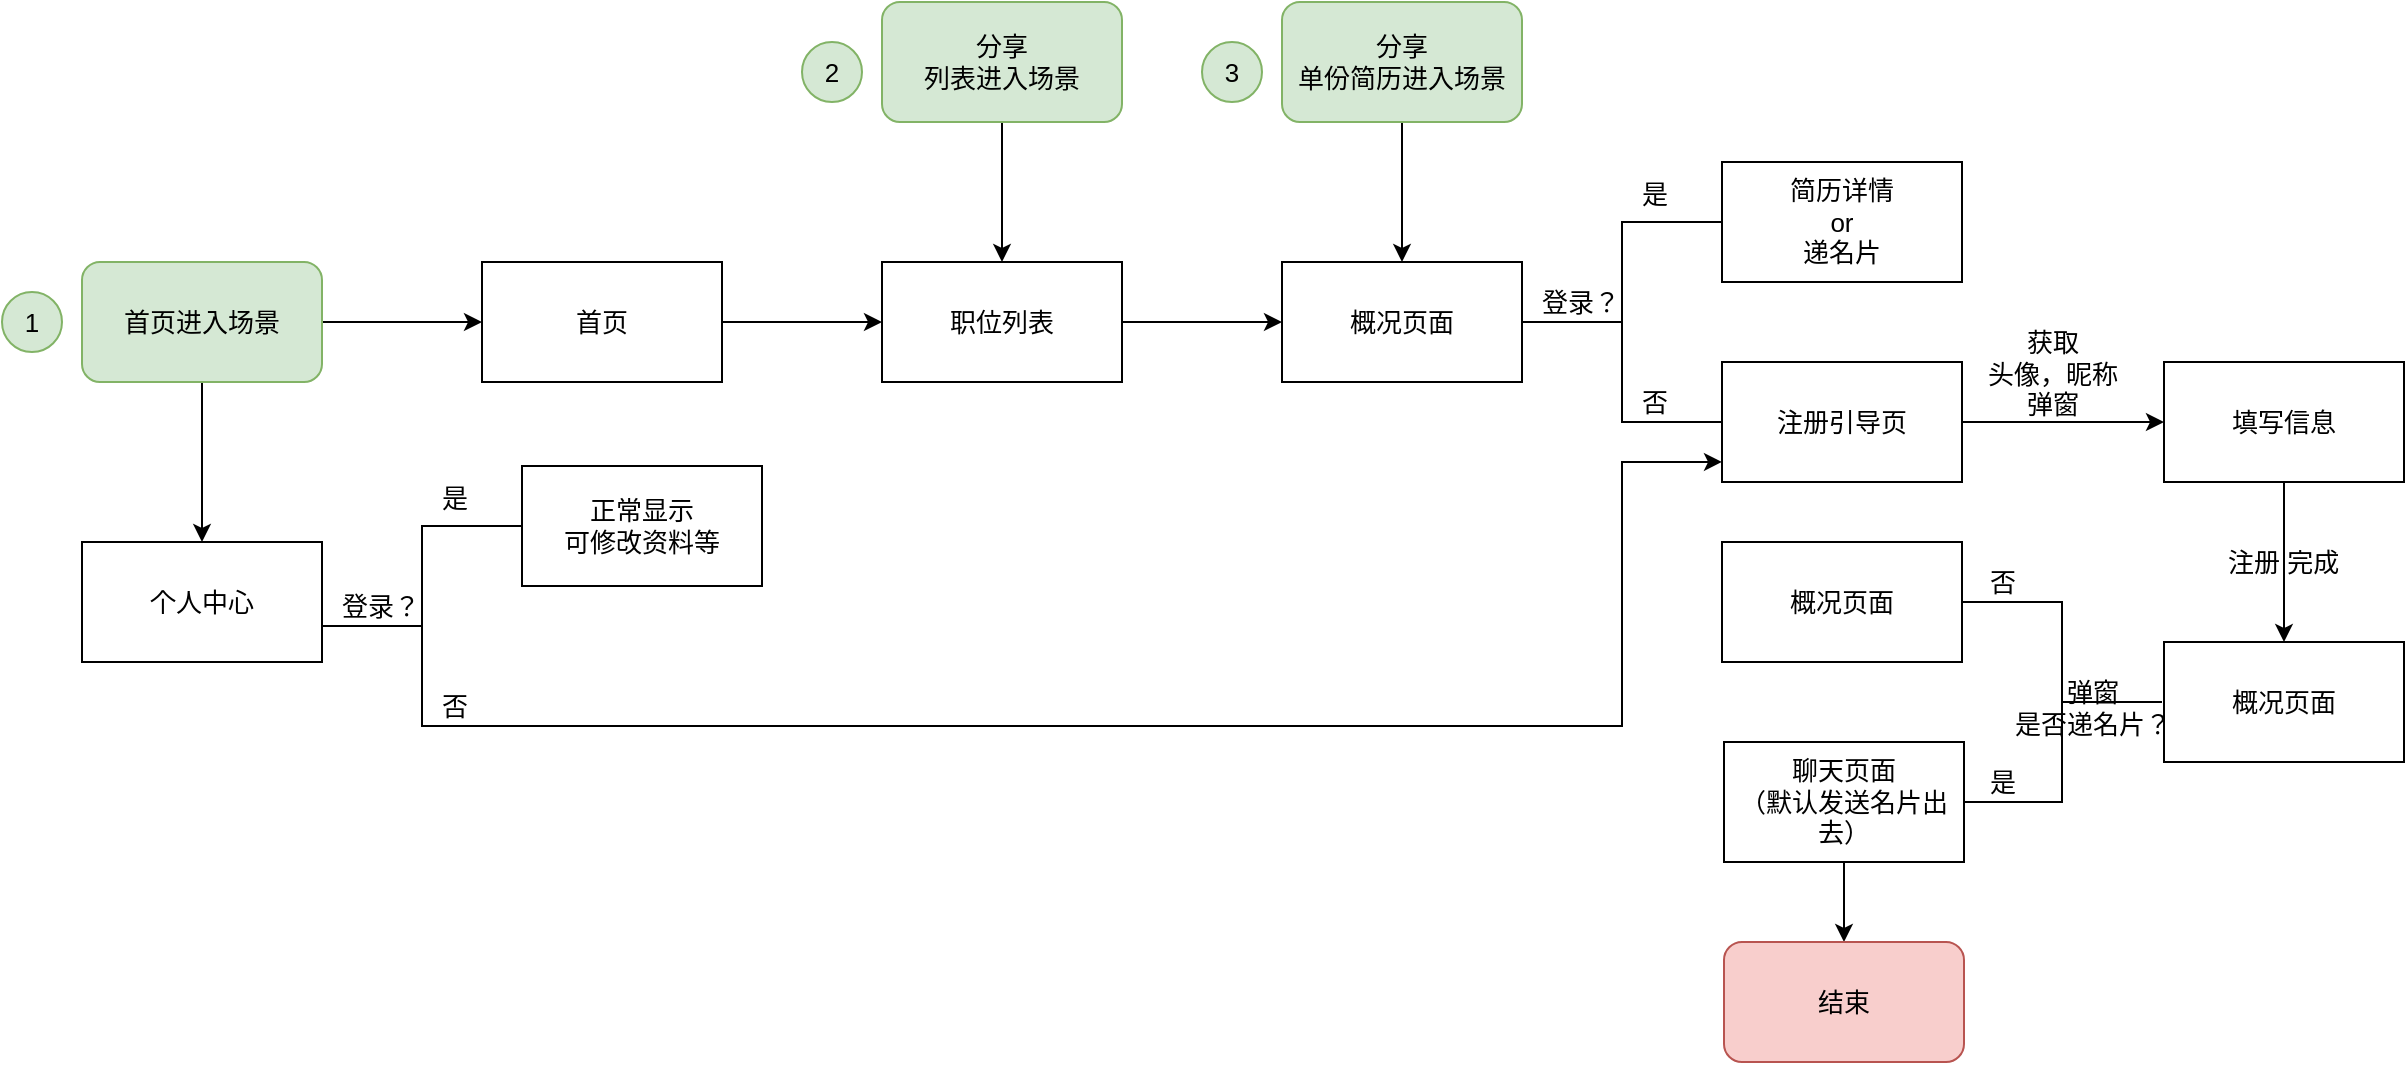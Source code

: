 <mxfile version="10.6.5" type="github"><diagram id="rGBq6vuJZaj2wzQnw7eY" name="ç¬¬ 1 é¡µ"><mxGraphModel dx="1790" dy="973" grid="1" gridSize="10" guides="1" tooltips="1" connect="1" arrows="1" fold="1" page="0" pageScale="1" pageWidth="1169" pageHeight="827" math="0" shadow="0"><root><mxCell id="0"/><mxCell id="1" parent="0"/><mxCell id="jd1ykoVDzVKVJnyVw4WM-3" value="" style="edgeStyle=orthogonalEdgeStyle;rounded=0;orthogonalLoop=1;jettySize=auto;html=1;fontSize=13;" parent="1" source="jd1ykoVDzVKVJnyVw4WM-1" target="jd1ykoVDzVKVJnyVw4WM-2" edge="1"><mxGeometry relative="1" as="geometry"/></mxCell><mxCell id="ZTxPfniv38rkYU_Yo6LK-36" value="" style="edgeStyle=orthogonalEdgeStyle;rounded=0;orthogonalLoop=1;jettySize=auto;html=1;fontSize=13;" edge="1" parent="1" source="jd1ykoVDzVKVJnyVw4WM-1"><mxGeometry relative="1" as="geometry"><mxPoint x="170.0" y="340" as="targetPoint"/></mxGeometry></mxCell><mxCell id="jd1ykoVDzVKVJnyVw4WM-1" value="首页进入场景" style="rounded=1;whiteSpace=wrap;html=1;fillColor=#d5e8d4;strokeColor=#82b366;fontSize=13;" parent="1" vertex="1"><mxGeometry x="110" y="200" width="120" height="60" as="geometry"/></mxCell><mxCell id="jd1ykoVDzVKVJnyVw4WM-5" value="" style="edgeStyle=orthogonalEdgeStyle;rounded=0;orthogonalLoop=1;jettySize=auto;html=1;fontSize=13;" parent="1" source="jd1ykoVDzVKVJnyVw4WM-2" target="jd1ykoVDzVKVJnyVw4WM-4" edge="1"><mxGeometry relative="1" as="geometry"/></mxCell><mxCell id="jd1ykoVDzVKVJnyVw4WM-2" value="首页" style="rounded=1;whiteSpace=wrap;html=1;arcSize=0;fontSize=13;" parent="1" vertex="1"><mxGeometry x="310" y="200" width="120" height="60" as="geometry"/></mxCell><mxCell id="jd1ykoVDzVKVJnyVw4WM-7" value="" style="edgeStyle=orthogonalEdgeStyle;rounded=0;orthogonalLoop=1;jettySize=auto;html=1;fontSize=13;" parent="1" source="jd1ykoVDzVKVJnyVw4WM-4" target="jd1ykoVDzVKVJnyVw4WM-6" edge="1"><mxGeometry relative="1" as="geometry"/></mxCell><mxCell id="jd1ykoVDzVKVJnyVw4WM-4" value="职位列表" style="rounded=1;whiteSpace=wrap;html=1;arcSize=0;fontSize=13;" parent="1" vertex="1"><mxGeometry x="510" y="200" width="120" height="60" as="geometry"/></mxCell><mxCell id="jd1ykoVDzVKVJnyVw4WM-6" value="概况页面" style="rounded=1;whiteSpace=wrap;html=1;arcSize=0;fontSize=13;" parent="1" vertex="1"><mxGeometry x="710" y="200" width="120" height="60" as="geometry"/></mxCell><mxCell id="jd1ykoVDzVKVJnyVw4WM-8" value="" style="strokeWidth=1;html=1;shape=mxgraph.flowchart.annotation_2;align=left;pointerEvents=1;fontSize=13;" parent="1" vertex="1"><mxGeometry x="830" y="180" width="100" height="100" as="geometry"/></mxCell><mxCell id="jd1ykoVDzVKVJnyVw4WM-9" value="简历详情&lt;br style=&quot;font-size: 13px;&quot;&gt;or&lt;br style=&quot;font-size: 13px;&quot;&gt;递名片&lt;br style=&quot;font-size: 13px;&quot;&gt;" style="rounded=0;whiteSpace=wrap;html=1;strokeWidth=1;fontSize=13;" parent="1" vertex="1"><mxGeometry x="930" y="150" width="120" height="60" as="geometry"/></mxCell><mxCell id="jd1ykoVDzVKVJnyVw4WM-10" value="登录？" style="text;html=1;resizable=0;points=[];autosize=1;align=right;verticalAlign=top;spacingTop=-4;fontSize=13;" parent="1" vertex="1"><mxGeometry x="830" y="210" width="50" height="20" as="geometry"/></mxCell><mxCell id="jd1ykoVDzVKVJnyVw4WM-11" value="是" style="text;html=1;resizable=0;points=[];autosize=1;align=center;verticalAlign=top;spacingTop=-4;fontSize=13;" parent="1" vertex="1"><mxGeometry x="881" y="156" width="30" height="20" as="geometry"/></mxCell><mxCell id="jd1ykoVDzVKVJnyVw4WM-12" value="否" style="text;html=1;resizable=0;points=[];autosize=1;align=center;verticalAlign=top;spacingTop=-4;fontSize=13;" parent="1" vertex="1"><mxGeometry x="881" y="260" width="30" height="20" as="geometry"/></mxCell><mxCell id="ZTxPfniv38rkYU_Yo6LK-2" value="" style="edgeStyle=orthogonalEdgeStyle;rounded=0;orthogonalLoop=1;jettySize=auto;html=1;fontSize=13;" edge="1" parent="1" source="jd1ykoVDzVKVJnyVw4WM-13" target="ZTxPfniv38rkYU_Yo6LK-1"><mxGeometry relative="1" as="geometry"/></mxCell><mxCell id="jd1ykoVDzVKVJnyVw4WM-13" value="注册引导页" style="rounded=0;whiteSpace=wrap;html=1;strokeWidth=1;fontSize=13;" parent="1" vertex="1"><mxGeometry x="930" y="250" width="120" height="60" as="geometry"/></mxCell><mxCell id="ZTxPfniv38rkYU_Yo6LK-4" value="" style="edgeStyle=orthogonalEdgeStyle;rounded=0;orthogonalLoop=1;jettySize=auto;html=1;fontSize=13;" edge="1" parent="1" source="ZTxPfniv38rkYU_Yo6LK-1" target="ZTxPfniv38rkYU_Yo6LK-3"><mxGeometry relative="1" as="geometry"/></mxCell><mxCell id="ZTxPfniv38rkYU_Yo6LK-1" value="填写信息" style="rounded=0;whiteSpace=wrap;html=1;strokeWidth=1;fontSize=13;" vertex="1" parent="1"><mxGeometry x="1151" y="250" width="120" height="60" as="geometry"/></mxCell><mxCell id="ZTxPfniv38rkYU_Yo6LK-3" value="概况页面&lt;br style=&quot;font-size: 13px;&quot;&gt;" style="rounded=0;whiteSpace=wrap;html=1;strokeWidth=1;fontSize=13;" vertex="1" parent="1"><mxGeometry x="1151" y="390" width="120" height="60" as="geometry"/></mxCell><mxCell id="ZTxPfniv38rkYU_Yo6LK-5" value="注册 完成" style="text;html=1;resizable=0;points=[];autosize=1;align=left;verticalAlign=top;spacingTop=-4;fontSize=13;" vertex="1" parent="1"><mxGeometry x="1181" y="340" width="70" height="20" as="geometry"/></mxCell><mxCell id="ZTxPfniv38rkYU_Yo6LK-6" value="获取&lt;br style=&quot;font-size: 13px;&quot;&gt;头像，昵称&lt;br style=&quot;font-size: 13px;&quot;&gt;弹窗" style="text;html=1;resizable=0;points=[];autosize=1;align=center;verticalAlign=top;spacingTop=-4;fontSize=13;" vertex="1" parent="1"><mxGeometry x="1055" y="230" width="80" height="40" as="geometry"/></mxCell><mxCell id="ZTxPfniv38rkYU_Yo6LK-8" value="" style="strokeWidth=1;html=1;shape=mxgraph.flowchart.annotation_2;align=left;pointerEvents=1;rotation=-180;fontSize=13;" vertex="1" parent="1"><mxGeometry x="1050" y="370" width="100" height="100" as="geometry"/></mxCell><mxCell id="ZTxPfniv38rkYU_Yo6LK-10" value="否" style="text;html=1;resizable=0;points=[];autosize=1;align=center;verticalAlign=top;spacingTop=-4;fontSize=13;" vertex="1" parent="1"><mxGeometry x="1055" y="350" width="30" height="20" as="geometry"/></mxCell><mxCell id="ZTxPfniv38rkYU_Yo6LK-11" value="是" style="text;html=1;resizable=0;points=[];autosize=1;align=center;verticalAlign=top;spacingTop=-4;fontSize=13;" vertex="1" parent="1"><mxGeometry x="1055" y="450" width="30" height="20" as="geometry"/></mxCell><mxCell id="ZTxPfniv38rkYU_Yo6LK-12" value="概况页面" style="rounded=0;whiteSpace=wrap;html=1;strokeWidth=1;fontSize=13;" vertex="1" parent="1"><mxGeometry x="930" y="340" width="120" height="60" as="geometry"/></mxCell><mxCell id="ZTxPfniv38rkYU_Yo6LK-19" value="" style="edgeStyle=orthogonalEdgeStyle;rounded=0;orthogonalLoop=1;jettySize=auto;html=1;fontSize=13;" edge="1" parent="1" source="ZTxPfniv38rkYU_Yo6LK-13" target="ZTxPfniv38rkYU_Yo6LK-18"><mxGeometry relative="1" as="geometry"/></mxCell><mxCell id="ZTxPfniv38rkYU_Yo6LK-13" value="&lt;font style=&quot;font-size: 13px;&quot;&gt;聊天页面&lt;br style=&quot;font-size: 13px;&quot;&gt;（默认发送名片出去）&lt;/font&gt;&lt;br style=&quot;font-size: 13px;&quot;&gt;" style="rounded=0;whiteSpace=wrap;html=1;strokeWidth=1;fontSize=13;" vertex="1" parent="1"><mxGeometry x="931" y="440" width="120" height="60" as="geometry"/></mxCell><mxCell id="ZTxPfniv38rkYU_Yo6LK-16" value="&lt;span style=&quot;font-size: 13px;&quot;&gt;弹窗&lt;/span&gt;&lt;br style=&quot;font-size: 13px;&quot;&gt;&lt;span style=&quot;font-size: 13px;&quot;&gt;是否递名片？&lt;/span&gt;" style="text;html=1;resizable=0;points=[];autosize=1;align=center;verticalAlign=top;spacingTop=-4;fontSize=13;" vertex="1" parent="1"><mxGeometry x="1070" y="405" width="90" height="30" as="geometry"/></mxCell><mxCell id="ZTxPfniv38rkYU_Yo6LK-18" value="结束" style="rounded=1;whiteSpace=wrap;html=1;fontSize=13;align=center;fillColor=#f8cecc;strokeColor=#b85450;" vertex="1" parent="1"><mxGeometry x="931" y="540" width="120" height="60" as="geometry"/></mxCell><mxCell id="ZTxPfniv38rkYU_Yo6LK-23" value="" style="edgeStyle=orthogonalEdgeStyle;rounded=0;orthogonalLoop=1;jettySize=auto;html=1;fontSize=13;entryX=0.5;entryY=0;entryDx=0;entryDy=0;" edge="1" parent="1" source="ZTxPfniv38rkYU_Yo6LK-21" target="jd1ykoVDzVKVJnyVw4WM-4"><mxGeometry relative="1" as="geometry"><mxPoint x="510.0" y="370" as="targetPoint"/></mxGeometry></mxCell><mxCell id="ZTxPfniv38rkYU_Yo6LK-21" value="分享&lt;br style=&quot;font-size: 13px;&quot;&gt;列表进入场景&lt;br style=&quot;font-size: 13px;&quot;&gt;" style="rounded=1;whiteSpace=wrap;html=1;fillColor=#d5e8d4;strokeColor=#82b366;fontSize=13;" vertex="1" parent="1"><mxGeometry x="510" y="70" width="120" height="60" as="geometry"/></mxCell><mxCell id="ZTxPfniv38rkYU_Yo6LK-28" value="" style="edgeStyle=orthogonalEdgeStyle;rounded=0;orthogonalLoop=1;jettySize=auto;html=1;fontSize=13;" edge="1" source="ZTxPfniv38rkYU_Yo6LK-29" parent="1"><mxGeometry relative="1" as="geometry"><mxPoint x="770" y="200" as="targetPoint"/></mxGeometry></mxCell><mxCell id="ZTxPfniv38rkYU_Yo6LK-29" value="分享&lt;br style=&quot;font-size: 13px;&quot;&gt;单份简历进入场景&lt;br style=&quot;font-size: 13px;&quot;&gt;" style="rounded=1;whiteSpace=wrap;html=1;fillColor=#d5e8d4;strokeColor=#82b366;fontSize=13;" vertex="1" parent="1"><mxGeometry x="710" y="70" width="120" height="60" as="geometry"/></mxCell><mxCell id="ZTxPfniv38rkYU_Yo6LK-32" value="1" style="ellipse;whiteSpace=wrap;html=1;aspect=fixed;fontSize=13;align=center;fillColor=#d5e8d4;strokeColor=#82b366;" vertex="1" parent="1"><mxGeometry x="70" y="215" width="30" height="30" as="geometry"/></mxCell><mxCell id="ZTxPfniv38rkYU_Yo6LK-33" value="2" style="ellipse;whiteSpace=wrap;html=1;aspect=fixed;fontSize=13;align=center;fillColor=#d5e8d4;strokeColor=#82b366;" vertex="1" parent="1"><mxGeometry x="470" y="90" width="30" height="30" as="geometry"/></mxCell><mxCell id="ZTxPfniv38rkYU_Yo6LK-34" value="3" style="ellipse;whiteSpace=wrap;html=1;aspect=fixed;fontSize=13;align=center;fillColor=#d5e8d4;strokeColor=#82b366;" vertex="1" parent="1"><mxGeometry x="670" y="90" width="30" height="30" as="geometry"/></mxCell><mxCell id="ZTxPfniv38rkYU_Yo6LK-37" value="个人中心" style="rounded=1;whiteSpace=wrap;html=1;arcSize=0;fontSize=13;" vertex="1" parent="1"><mxGeometry x="110" y="340" width="120" height="60" as="geometry"/></mxCell><mxCell id="ZTxPfniv38rkYU_Yo6LK-45" style="edgeStyle=orthogonalEdgeStyle;rounded=0;orthogonalLoop=1;jettySize=auto;html=1;exitX=1;exitY=1;exitDx=0;exitDy=0;exitPerimeter=0;entryX=0;entryY=0.833;entryDx=0;entryDy=0;entryPerimeter=0;fontSize=13;" edge="1" parent="1" source="ZTxPfniv38rkYU_Yo6LK-40" target="jd1ykoVDzVKVJnyVw4WM-13"><mxGeometry relative="1" as="geometry"><Array as="points"><mxPoint x="880" y="432"/><mxPoint x="880" y="300"/></Array></mxGeometry></mxCell><mxCell id="ZTxPfniv38rkYU_Yo6LK-40" value="" style="strokeWidth=1;html=1;shape=mxgraph.flowchart.annotation_2;align=left;pointerEvents=1;fontSize=13;" vertex="1" parent="1"><mxGeometry x="230" y="332" width="100" height="100" as="geometry"/></mxCell><mxCell id="ZTxPfniv38rkYU_Yo6LK-41" value="登录？" style="text;html=1;resizable=0;points=[];autosize=1;align=right;verticalAlign=top;spacingTop=-4;fontSize=13;" vertex="1" parent="1"><mxGeometry x="230" y="362" width="50" height="20" as="geometry"/></mxCell><mxCell id="ZTxPfniv38rkYU_Yo6LK-42" value="是" style="text;html=1;resizable=0;points=[];autosize=1;align=center;verticalAlign=top;spacingTop=-4;fontSize=13;" vertex="1" parent="1"><mxGeometry x="281" y="308" width="30" height="20" as="geometry"/></mxCell><mxCell id="ZTxPfniv38rkYU_Yo6LK-43" value="否" style="text;html=1;resizable=0;points=[];autosize=1;align=center;verticalAlign=top;spacingTop=-4;fontSize=13;" vertex="1" parent="1"><mxGeometry x="281" y="412" width="30" height="20" as="geometry"/></mxCell><mxCell id="ZTxPfniv38rkYU_Yo6LK-44" value="正常显示&lt;br&gt;可修改资料等&lt;br&gt;" style="rounded=0;whiteSpace=wrap;html=1;fontSize=13;align=center;" vertex="1" parent="1"><mxGeometry x="330" y="302" width="120" height="60" as="geometry"/></mxCell></root></mxGraphModel></diagram></mxfile>